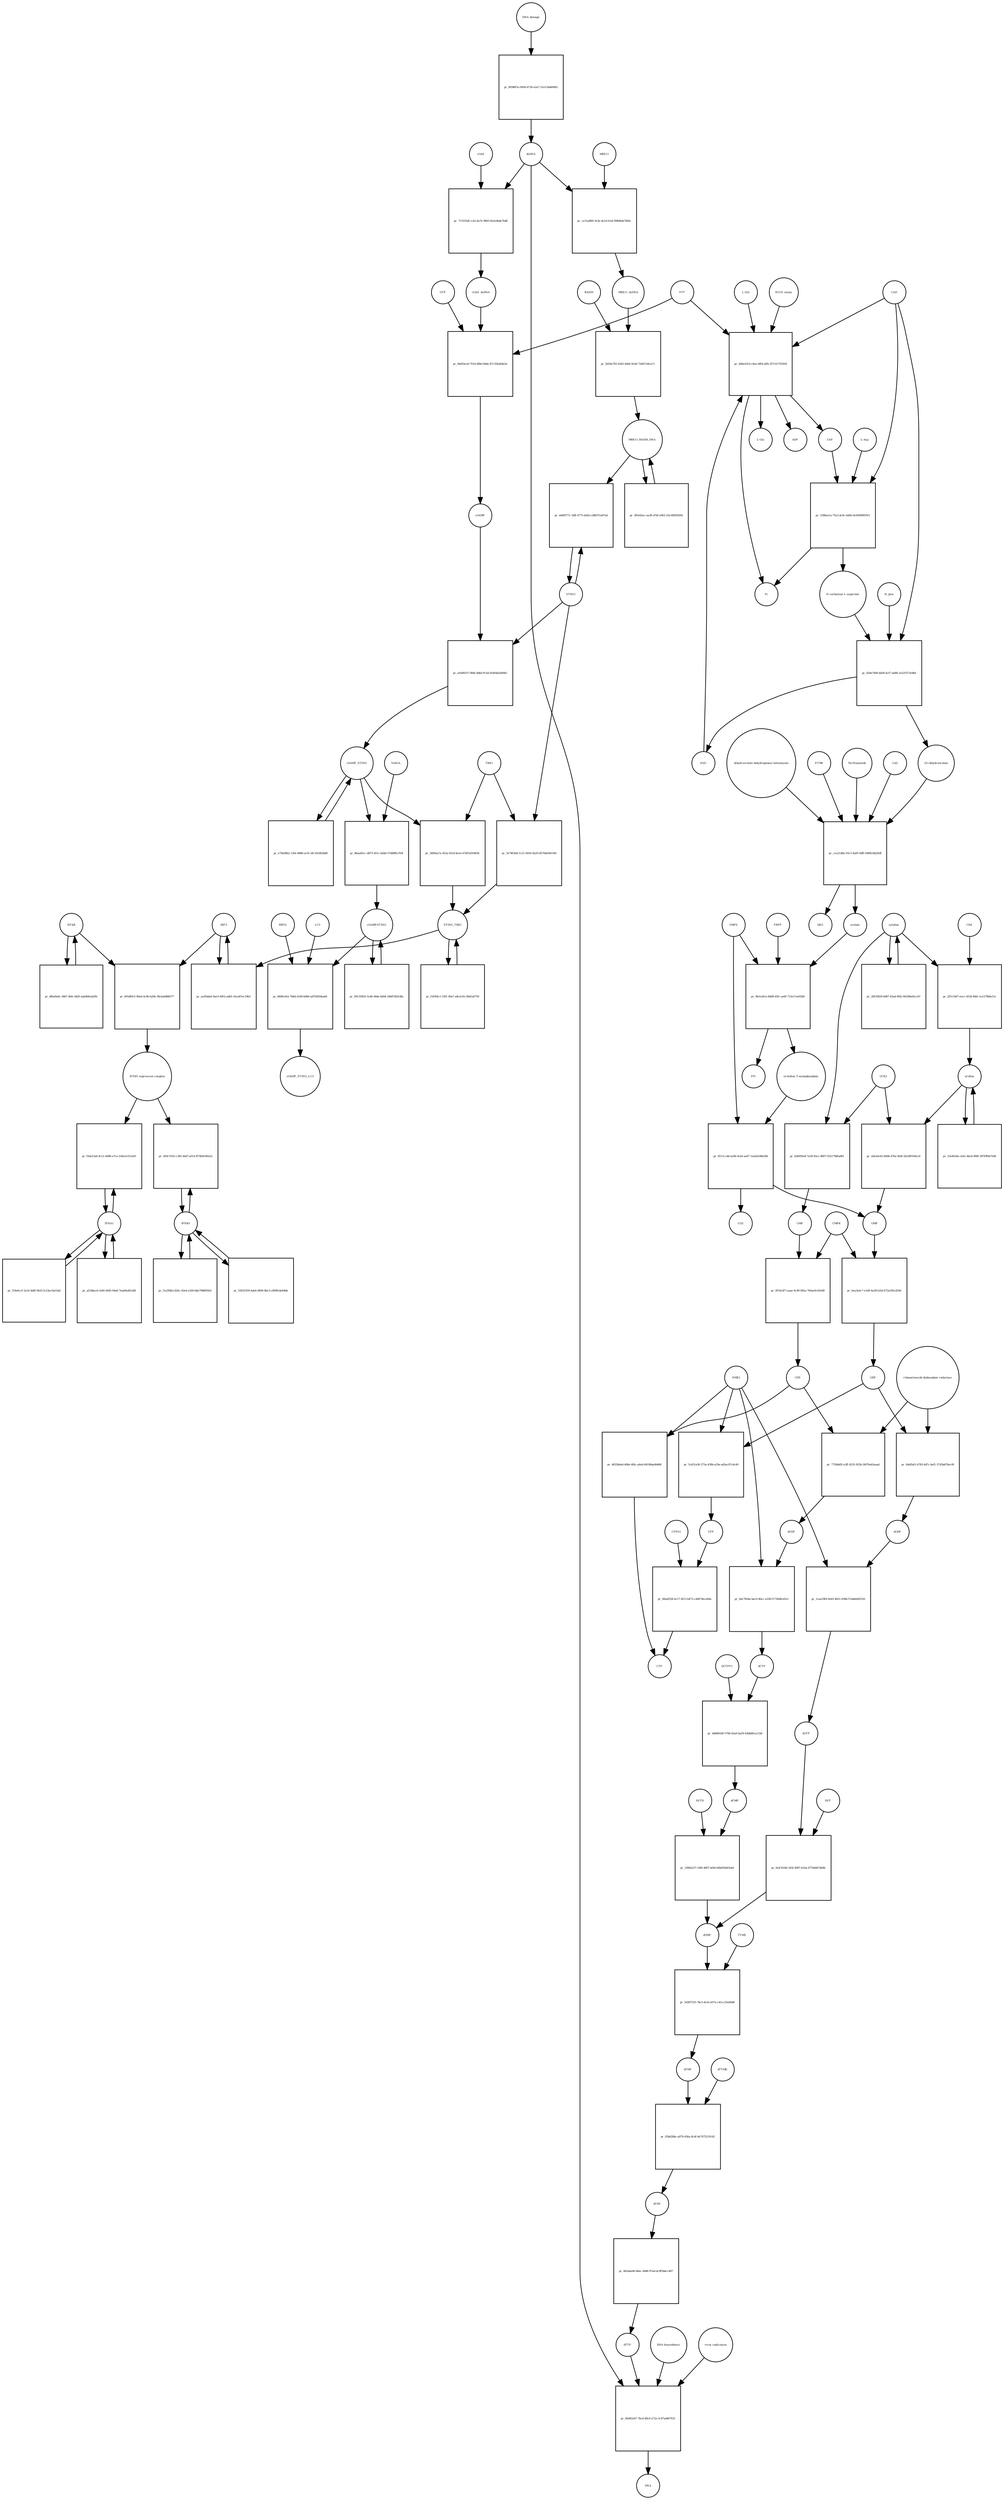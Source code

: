 strict digraph  {
"NF-kB" [annotation="urn_miriam_obo.go_GO%3A0071159", bipartite=0, cls=complex, fontsize=4, label="NF-kB", shape=circle];
"pr_005df9c5-90a4-4c9b-b20b-38cba8d88577" [annotation="", bipartite=1, cls=process, fontsize=4, label="pr_005df9c5-90a4-4c9b-b20b-38cba8d88577", shape=square];
"IFNB1 expression complex" [annotation="", bipartite=0, cls=complex, fontsize=4, label="IFNB1 expression complex", shape=circle];
IRF3 [annotation="urn_miriam_hgnc_6118|urn_miriam_uniprot_Q14653|urn_miriam_ensembl_ENSG00000126456|urn_miriam_refseq_NM_001571|urn_miriam_hgnc.symbol_IRF3|urn_miriam_ncbigene_3661", bipartite=0, cls="macromolecule multimer", fontsize=4, label=IRF3, shape=circle];
dCDP [annotation="urn_miriam_obo.chebi_CHEBI%3A28846", bipartite=0, cls="simple chemical", fontsize=4, label=dCDP, shape=circle];
"pr_0dc7856a-bac9-4bcc-a358-f1730d0cd1e1" [annotation="", bipartite=1, cls=process, fontsize=4, label="pr_0dc7856a-bac9-4bcc-a358-f1730d0cd1e1", shape=square];
dCTP [annotation="urn_miriam_obo.chebi_CHEBI%3A16311", bipartite=0, cls="simple chemical", fontsize=4, label=dCTP, shape=circle];
NME1 [annotation="urn_miriam_uniprot_P15531|urn_miriam_hgnc_7849", bipartite=0, cls=macromolecule, fontsize=4, label=NME1, shape=circle];
uridine [annotation="urn_miriam_obo.chebi_CHEBI%3A16704", bipartite=0, cls="simple chemical", fontsize=4, label=uridine, shape=circle];
"pr_a0a3ee42-b00b-476e-9a0f-2fe289106a14" [annotation="", bipartite=1, cls=process, fontsize=4, label="pr_a0a3ee42-b00b-476e-9a0f-2fe289106a14", shape=square];
UMP [annotation="urn_miriam_obo.chebi_CHEBI%3A57865", bipartite=0, cls="simple chemical", fontsize=4, label=UMP, shape=circle];
UCK2 [annotation="urn_miriam_uniprot_Q9HA47|urn_miriam_hgnc_HGNC%3A12562", bipartite=0, cls=macromolecule, fontsize=4, label=UCK2, shape=circle];
"orotidine 5'-monophosphate" [annotation="urn_miriam_obo.chebi_CHEBI%3A15842", bipartite=0, cls="simple chemical", fontsize=4, label="orotidine 5'-monophosphate", shape=circle];
"pr_8511cc4d-ea9b-4cb5-aa67-1ee62e06b26b" [annotation="", bipartite=1, cls=process, fontsize=4, label="pr_8511cc4d-ea9b-4cb5-aa67-1ee62e06b26b", shape=square];
UMPS [annotation="urn_miriam_ncbigene_7372|urn_miriam_refseq_NM_000373|urn_miriam_hgnc.symbol_UMPS|urn_miriam_hgnc_12563|urn_miriam_ensembl_ENSG00000114491|urn_miriam_uniprot_P11172", bipartite=0, cls="macromolecule multimer", fontsize=4, label=UMPS, shape=circle];
CO2 [annotation="urn_miriam_obo.chebi_CHEBI%3A16526", bipartite=0, cls="simple chemical", fontsize=4, label=CO2, shape=circle];
UTP [annotation="urn_miriam_obo.chebi_CHEBI%3A15713", bipartite=0, cls="simple chemical", fontsize=4, label=UTP, shape=circle];
"pr_48ad2f26-bc17-4f13-b472-c44874ece84a" [annotation="", bipartite=1, cls=process, fontsize=4, label="pr_48ad2f26-bc17-4f13-b472-c44874ece84a", shape=square];
CTP [annotation="urn_miriam_obo.chebi_CHEBI%3A17677", bipartite=0, cls="simple chemical", fontsize=4, label=CTP, shape=circle];
CTPS1 [annotation="urn_miriam_hgnc_HGNC%3A2519|urn_miriam_uniprot_P17812", bipartite=0, cls=macromolecule, fontsize=4, label=CTPS1, shape=circle];
UDP [annotation="urn_miriam_obo.chebi_CHEBI%3A17659", bipartite=0, cls="simple chemical", fontsize=4, label=UDP, shape=circle];
"pr_fdaffa01-b783-4d7c-bef1-5745bd76ec49" [annotation="", bipartite=1, cls=process, fontsize=4, label="pr_fdaffa01-b783-4d7c-bef1-5745bd76ec49", shape=square];
dUDP [annotation="urn_miriam_obo.chebi_CHEBI%3A28850", bipartite=0, cls="simple chemical", fontsize=4, label=dUDP, shape=circle];
"ribonucleoside-diphosphate reductase" [annotation="urn_miriam_brenda_1.17.4.1|urn_miriam_obo.go_GO%3A0005971", bipartite=0, cls=complex, fontsize=4, label="ribonucleoside-diphosphate reductase", shape=circle];
IFNB1 [annotation="urn_miriam_ensembl_ENSG00000171855|urn_miriam_hgnc.symbol_IFNB1|urn_miriam_hgnc_5434|urn_miriam_uniprot_P01574|urn_miriam_refseq_NM_002176|urn_miriam_ncbigene_3456", bipartite=0, cls=macromolecule, fontsize=4, label=IFNB1, shape=circle];
"pr_d50c7e02-c385-44d7-a014-ff74b9c802a5" [annotation="", bipartite=1, cls=process, fontsize=4, label="pr_d50c7e02-c385-44d7-a014-ff74b9c802a5", shape=square];
"pr_0ea3e4c7-e1d9-4a58-b1fd-872a345cd544" [annotation="", bipartite=1, cls=process, fontsize=4, label="pr_0ea3e4c7-e1d9-4a58-b1fd-872a345cd544", shape=square];
CMPK [annotation="urn_miriam_uniprot_P30085|urn_miriam_hgnc_HGNC%3A18170", bipartite=0, cls=macromolecule, fontsize=4, label=CMPK, shape=circle];
"cGAMP-STING" [annotation="", bipartite=0, cls=complex, fontsize=4, label="cGAMP-STING", shape=circle];
"pr_00135820-3cd0-49de-8404-18bf5383c8fa" [annotation="", bipartite=1, cls=process, fontsize=4, label="pr_00135820-3cd0-49de-8404-18bf5383c8fa", shape=square];
IFNA1 [annotation="urn_miriam_hgnc.symbol_IFNA1|urn_miriam_ncbigene_3439|urn_miriam_refseq_NM_024013|urn_miriam_uniprot_P01562|urn_miriam_hgnc_5417|urn_miriam_ensembl_ENSG00000197919", bipartite=0, cls=macromolecule, fontsize=4, label=IFNA1, shape=circle];
"pr_f3ab13a6-4c12-4d98-a7ce-530a1e551a65" [annotation="", bipartite=1, cls=process, fontsize=4, label="pr_f3ab13a6-4c12-4d98-a7ce-530a1e551a65", shape=square];
"pr_23e4024e-cb41-4bcd-996f-387f9f9a7e86" [annotation="", bipartite=1, cls=process, fontsize=4, label="pr_23e4024e-cb41-4bcd-996f-387f9f9a7e86", shape=square];
CDP [annotation="urn_miriam_obo.chebi_CHEBI%3A17239", bipartite=0, cls="simple chemical", fontsize=4, label=CDP, shape=circle];
"pr_7726bd5f-e2ff-4235-952b-3fd76a42eaad" [annotation="", bipartite=1, cls=process, fontsize=4, label="pr_7726bd5f-e2ff-4235-952b-3fd76a42eaad", shape=square];
"pr_d655b6ed-408e-4f6c-a4eb-8419bba4b868" [annotation="", bipartite=1, cls=process, fontsize=4, label="pr_d655b6ed-408e-4f6c-a4eb-8419bba4b868", shape=square];
dTDP [annotation="urn_miriam_obo.chebi_CHEBI%3A18075", bipartite=0, cls="simple chemical", fontsize=4, label=dTDP, shape=circle];
"pr_462abe66-b8ac-4486-97ad-bc9f5bbcc487" [annotation="", bipartite=1, cls=process, fontsize=4, label="pr_462abe66-b8ac-4486-97ad-bc9f5bbcc487", shape=square];
dTTP [annotation="urn_miriam_obo.chebi_CHEBI%3A18077", bipartite=0, cls="simple chemical", fontsize=4, label=dTTP, shape=circle];
CMP [annotation="urn_miriam_obo.chebi_CHEBI%3A17361", bipartite=0, cls="simple chemical", fontsize=4, label=CMP, shape=circle];
"pr_0f10e3f7-eaae-4c90-845a-760ae9c63e88" [annotation="", bipartite=1, cls=process, fontsize=4, label="pr_0f10e3f7-eaae-4c90-845a-760ae9c63e88", shape=square];
dUMP [annotation="urn_miriam_obo.chebi_CHEBI%3A17622", bipartite=0, cls="simple chemical", fontsize=4, label=dUMP, shape=circle];
"pr_5d387535-78c5-4c5e-b57a-c41cc25a84d8" [annotation="", bipartite=1, cls=process, fontsize=4, label="pr_5d387535-78c5-4c5e-b57a-c41cc25a84d8", shape=square];
dTMP [annotation="urn_miriam_obo.chebi_CHEBI%3A17013", bipartite=0, cls="simple chemical", fontsize=4, label=dTMP, shape=circle];
TYMS [annotation="urn_miriam_uniprot_P04818|urn_miriam_hgnc_HGNC%3A12441", bipartite=0, cls=macromolecule, fontsize=4, label=TYMS, shape=circle];
dsDNA [annotation="urn_miriam_obo.chebi_CHEBI%3A75909", bipartite=0, cls="simple chemical", fontsize=4, label=dsDNA, shape=circle];
"pr_6b492e47-7bcd-48c6-a72a-3c47ad407631" [annotation="", bipartite=1, cls=process, fontsize=4, label="pr_6b492e47-7bcd-48c6-a72a-3c47ad407631", shape=square];
DNA [annotation="", bipartite=0, cls="nucleic acid feature", fontsize=4, label=DNA, shape=circle];
"DNA biosynthesis" [annotation="urn_miriam_obo.go_GO%3A0071897", bipartite=0, cls=phenotype, fontsize=4, label="DNA biosynthesis", shape=circle];
"virus replication" [annotation="urn_miriam_obo.go_GO%3A0019079", bipartite=0, cls=phenotype, fontsize=4, label="virus replication", shape=circle];
MRE11_RAD50_DNA [annotation="", bipartite=0, cls=complex, fontsize=4, label=MRE11_RAD50_DNA, shape=circle];
"pr_0f5e62ec-aa38-47bf-a963-25e1885f5092" [annotation="", bipartite=1, cls=process, fontsize=4, label="pr_0f5e62ec-aa38-47bf-a963-25e1885f5092", shape=square];
"pr_4db881b9-570b-45a9-ba29-43b8d0ca133d" [annotation="", bipartite=1, cls=process, fontsize=4, label="pr_4db881b9-570b-45a9-ba29-43b8d0ca133d", shape=square];
dCMP [annotation="urn_miriam_obo.chebi_CHEBI%3A15918", bipartite=0, cls="simple chemical", fontsize=4, label=dCMP, shape=circle];
DCTPP1 [annotation="urn_miriam_uniprot_Q9H773|urn_miriam_hgnc_HGNC%3A28777", bipartite=0, cls=macromolecule, fontsize=4, label=DCTPP1, shape=circle];
"pr_55631059-4ab4-4896-8bc3-c890fe4e84bb" [annotation="", bipartite=1, cls=process, fontsize=4, label="pr_55631059-4ab4-4896-8bc3-c890fe4e84bb", shape=square];
"pr_f1e2f6b2-d26c-42e4-a1b9-b8a7986f05b5" [annotation="", bipartite=1, cls=process, fontsize=4, label="pr_f1e2f6b2-d26c-42e4-a1b9-b8a7986f05b5", shape=square];
ATP [annotation="urn_miriam_obo.chebi_CHEBI%3A15422", bipartite=0, cls="simple chemical", fontsize=4, label=ATP, shape=circle];
"pr_0b818ca0-7016-4fb0-9dde-87c35b2b9e3d" [annotation="", bipartite=1, cls=process, fontsize=4, label="pr_0b818ca0-7016-4fb0-9dde-87c35b2b9e3d", shape=square];
GTP [annotation="urn_miriam_obo.chebi_CHEBI%3A15996", bipartite=0, cls="simple chemical", fontsize=4, label=GTP, shape=circle];
cGAMP [annotation="urn_miriam_obo.chebi_CHEBI%3A75947", bipartite=0, cls="simple chemical", fontsize=4, label=cGAMP, shape=circle];
cGAS_dsDNA [annotation=urn_miriam_pubmed_28363908, bipartite=0, cls=complex, fontsize=4, label=cGAS_dsDNA, shape=circle];
cytidine [annotation="urn_miriam_obo.chebi_CHEBI%3A17562", bipartite=0, cls="simple chemical", fontsize=4, label=cytidine, shape=circle];
"pr_b2b995e8-7a39-45cc-8807-9321768fad81" [annotation="", bipartite=1, cls=process, fontsize=4, label="pr_b2b995e8-7a39-45cc-8807-9321768fad81", shape=square];
"pr_a93d9257-084f-4d6d-915d-d1604b20d943" [annotation="", bipartite=1, cls=process, fontsize=4, label="pr_a93d9257-084f-4d6d-915d-d1604b20d943", shape=square];
STING [annotation=urn_miriam_uniprot_Q86WV6, bipartite=0, cls="macromolecule multimer", fontsize=4, label=STING, shape=circle];
cGAMP_STING [annotation="urn_miriam_obo.go_GO%3A1990231", bipartite=0, cls=complex, fontsize=4, label=cGAMP_STING, shape=circle];
"L-Gln" [annotation="urn_miriam_obo.chebi_CHEBI%3A18050", bipartite=0, cls="simple chemical", fontsize=4, label="L-Gln", shape=circle];
"pr_840e4310-c8ee-4ffd-affb-357c61792939" [annotation="", bipartite=1, cls=process, fontsize=4, label="pr_840e4310-c8ee-4ffd-affb-357c61792939", shape=square];
CAP [annotation="urn_miriam_obo.chebi_CHEBI%3A17672", bipartite=0, cls="simple chemical", fontsize=4, label=CAP, shape=circle];
CAD [annotation="urn_miriam_refseq_NM_001306079|urn_miriam_hgnc_1424|urn_miriam_hgnc.symbol_CAD|urn_miriam_uniprot_P27708|urn_miriam_ncbigene_790|urn_miriam_ensembl_ENSG00000084774", bipartite=0, cls=macromolecule, fontsize=4, label=CAD, shape=circle];
HCO3_minus [annotation="urn_miriam_obo.chebi_CHEBI%3A17544", bipartite=0, cls="simple chemical", fontsize=4, label=HCO3_minus, shape=circle];
H2O [annotation="urn_miriam_obo.chebi_CHEBI%3A15377", bipartite=0, cls="simple chemical", fontsize=4, label=H2O, shape=circle];
"L-Glu" [annotation="urn_miriam_obo.chebi_CHEBI%3A16015", bipartite=0, cls="simple chemical", fontsize=4, label="L-Glu", shape=circle];
ADP [annotation="urn_miriam_obo.chebi_CHEBI%3A16761", bipartite=0, cls="simple chemical", fontsize=4, label=ADP, shape=circle];
Pi [annotation="urn_miriam_obo.chebi_CHEBI%3A18367", bipartite=0, cls="simple chemical", fontsize=4, label=Pi, shape=circle];
"pr_5cd31a36-273a-439b-a29a-ad3ac07cdc49" [annotation="", bipartite=1, cls=process, fontsize=4, label="pr_5cd31a36-273a-439b-a29a-ad3ac07cdc49", shape=square];
"N-carbamoyl-L-aspartate" [annotation="urn_miriam_obo.chebi_CHEBI%3A32814", bipartite=0, cls="simple chemical", fontsize=4, label="N-carbamoyl-L-aspartate", shape=circle];
"pr_d20e7460-6d58-4cf7-a688-1e225573e96d" [annotation="", bipartite=1, cls=process, fontsize=4, label="pr_d20e7460-6d58-4cf7-a688-1e225573e96d", shape=square];
"(S)-dihydroorotate" [annotation="urn_miriam_obo.chebi_CHEBI%3A30864", bipartite=0, cls="simple chemical", fontsize=4, label="(S)-dihydroorotate", shape=circle];
H_plus [annotation="urn_miriam_obo.chebi_CHEBI%3A15378", bipartite=0, cls="simple chemical", fontsize=4, label=H_plus, shape=circle];
"pr_8fba9a6c-3667-4fdc-b82f-ada9bfeab5fb" [annotation="", bipartite=1, cls=process, fontsize=4, label="pr_8fba9a6c-3667-4fdc-b82f-ada9bfeab5fb", shape=square];
"pr_af1d6acd-cb44-4445-94a6-7eab9a4f1a86" [annotation="", bipartite=1, cls=process, fontsize=4, label="pr_af1d6acd-cb44-4445-94a6-7eab9a4f1a86", shape=square];
TBK1 [annotation="urn_miriam_hgnc.symbol_TBK1|urn_miriam_ensembl_ENSG00000183735|urn_miriam_uniprot_Q9UHD2|urn_miriam_refseq_NM_013254|urn_miriam_hgnc_11584|urn_miriam_ncbigene_29110", bipartite=0, cls=macromolecule, fontsize=4, label=TBK1, shape=circle];
"pr_3608aa7a-452a-451d-8a1e-67df1d35083b" [annotation="", bipartite=1, cls=process, fontsize=4, label="pr_3608aa7a-452a-451d-8a1e-67df1d35083b", shape=square];
STING_TBK1 [annotation=urn_miriam_pubmed_30842653, bipartite=0, cls=complex, fontsize=4, label=STING_TBK1, shape=circle];
"pr_eb09577c-3dff-4775-bd1b-cd8b7f1a87a4" [annotation="", bipartite=1, cls=process, fontsize=4, label="pr_eb09577c-3dff-4775-bd1b-cd8b7f1a87a4", shape=square];
"pr_f16e6ccf-2a1d-4d6f-9b25-fc23ec0a51bd" [annotation="", bipartite=1, cls=process, fontsize=4, label="pr_f16e6ccf-2a1d-4d6f-9b25-fc23ec0a51bd", shape=square];
"pr_711035df-ccfa-4a7e-9665-8a5e4bde7b48" [annotation="", bipartite=1, cls=process, fontsize=4, label="pr_711035df-ccfa-4a7e-9665-8a5e4bde7b48", shape=square];
cGAS [annotation="urn_miriam_ensembl_ENSG00000164430|urn_miriam_hgnc_21367|urn_miriam_ncbigene_115004|urn_miriam_uniprot_Q8N884|urn_miriam_hgnc.symbol_CGAS|urn_miriam_refseq_NM_138441", bipartite=0, cls=macromolecule, fontsize=4, label=cGAS, shape=circle];
"pr_f183f4c1-53f1-49a7-a8cd-d1c36d1a0759" [annotation="", bipartite=1, cls=process, fontsize=4, label="pr_f183f4c1-53f1-49a7-a8cd-d1c36d1a0759", shape=square];
orotate [annotation="urn_miriam_obo.chebi_CHEBI%3A30839", bipartite=0, cls="simple chemical", fontsize=4, label=orotate, shape=circle];
"pr_9b1e2d1a-8dd9-43fc-ae6f-715a7cee02b9" [annotation="", bipartite=1, cls=process, fontsize=4, label="pr_9b1e2d1a-8dd9-43fc-ae6f-715a7cee02b9", shape=square];
PRPP [annotation="urn_miriam_obo.chebi_CHEBI%3A17111", bipartite=0, cls="simple chemical", fontsize=4, label=PRPP, shape=circle];
PPi [annotation="urn_miriam_obo.chebi_CHEBI%3A18361", bipartite=0, cls="simple chemical", fontsize=4, label=PPi, shape=circle];
"pr_20f33829-b087-43ad-9f42-94108e62ccb7" [annotation="", bipartite=1, cls=process, fontsize=4, label="pr_20f33829-b087-43ad-9f42-94108e62ccb7", shape=square];
"pr_aa5f4da6-9ae3-4952-adb5-16ca87ec19b3" [annotation="", bipartite=1, cls=process, fontsize=4, label="pr_aa5f4da6-9ae3-4952-adb5-16ca87ec19b3", shape=square];
"pr_e79a08b2-130e-4886-ac9c-6fc18c8b3bd0" [annotation="", bipartite=1, cls=process, fontsize=4, label="pr_e79a08b2-130e-4886-ac9c-6fc18c8b3bd0", shape=square];
RAD50 [annotation="urn_miriam_ncbigene_10111|urn_miriam_refseq_NM_005732|urn_miriam_uniprot_Q92878|urn_miriam_hgnc.symbol_RAD50|urn_miriam_ensembl_ENSG00000113522|urn_miriam_hgnc_9816", bipartite=0, cls="macromolecule multimer", fontsize=4, label=RAD50, shape=circle];
"pr_5b50e765-93d3-44d4-9cb0-724d7cbfca7c" [annotation="", bipartite=1, cls=process, fontsize=4, label="pr_5b50e765-93d3-44d4-9cb0-724d7cbfca7c", shape=square];
MRE11_dsDNA [annotation="urn_miriam_obo.go_GO%3A0003690", bipartite=0, cls=complex, fontsize=4, label=MRE11_dsDNA, shape=circle];
"pr_cca21d8a-93c3-4a95-9dff-f480634d26df" [annotation="", bipartite=1, cls=process, fontsize=4, label="pr_cca21d8a-93c3-4a95-9dff-f480634d26df", shape=square];
"dihydroorotate dehydrogenase holoenzyme" [annotation="urn_miriam_ncbigene_1723|urn_miriam_hgnc_HGNC%3A2867|urn_miriam_hgnc.symbol_DHODH", bipartite=0, cls="simple chemical", fontsize=4, label="dihydroorotate dehydrogenase holoenzyme", shape=circle];
P1788 [annotation=urn_miriam_pubmed_31740051, bipartite=0, cls="simple chemical", fontsize=4, label=P1788, shape=circle];
Teriflunomide [annotation=urn_miriam_drugbank_DB08880, bipartite=0, cls="simple chemical", fontsize=4, label=Teriflunomide, shape=circle];
CoQ [annotation="urn_miriam_obo.chebi_CHEBI%3A16389", bipartite=0, cls="simple chemical", fontsize=4, label=CoQ, shape=circle];
QH2 [annotation="urn_miriam_obo.chebi_CHEBI%3A17976", bipartite=0, cls="simple chemical", fontsize=4, label=QH2, shape=circle];
"pr_1cae29f4-0e83-4851-838d-f7abb6483250" [annotation="", bipartite=1, cls=process, fontsize=4, label="pr_1cae29f4-0e83-4851-838d-f7abb6483250", shape=square];
dUTP [annotation="urn_miriam_obo.chebi_CHEBI%3A17625", bipartite=0, cls="simple chemical", fontsize=4, label=dUTP, shape=circle];
"pr_2f511047-eecc-4534-84fe-1a1279bfa15c" [annotation="", bipartite=1, cls=process, fontsize=4, label="pr_2f511047-eecc-4534-84fe-1a1279bfa15c", shape=square];
CDA [annotation="urn_miriam_uniprot_P32320|urn_miriam_ncbigene_978|urn_miriam_refseq_NM_001785|urn_miriam_ensembl_ENSG00000158825|urn_miriam_hgnc.symbol_CDA|urn_miriam_hgnc_1712", bipartite=0, cls=macromolecule, fontsize=4, label=CDA, shape=circle];
"pr_0e47d16b-345f-4997-b1ba-477b46674b9b" [annotation="", bipartite=1, cls=process, fontsize=4, label="pr_0e47d16b-345f-4997-b1ba-477b46674b9b", shape=square];
DUT [annotation="urn_miriam_hgnc_HGNC%3A3078|urn_miriam_uniprot_P33316", bipartite=0, cls=macromolecule, fontsize=4, label=DUT, shape=circle];
"pr_849bcb52-7b8d-41d9-b966-ad704934aefd" [annotation="", bipartite=1, cls=process, fontsize=4, label="pr_849bcb52-7b8d-41d9-b966-ad704934aefd", shape=square];
LC3 [annotation="", bipartite=0, cls=macromolecule, fontsize=4, label=LC3, shape=circle];
cGAMP_STING_LC3 [annotation="", bipartite=0, cls=complex, fontsize=4, label=cGAMP_STING_LC3, shape=circle];
WIPI2 [annotation="urn_miriam_refseq_NM_015610|urn_miriam_hgnc_32225|urn_miriam_hgnc.symbol_WIPI2|urn_miriam_ensembl_ENSG00000157954|urn_miriam_ncbigene_26100|urn_miriam_uniprot_Q9Y4P8", bipartite=0, cls=macromolecule, fontsize=4, label=WIPI2, shape=circle];
"pr_1586ea1a-75a3-4c6c-b446-0e5609905911" [annotation="", bipartite=1, cls=process, fontsize=4, label="pr_1586ea1a-75a3-4c6c-b446-0e5609905911", shape=square];
"L-Asp" [annotation="urn_miriam_obo.chebi_CHEBI%3A29991", bipartite=0, cls="simple chemical", fontsize=4, label="L-Asp", shape=circle];
"pr_ca7aa889-3e3a-4e1d-b1af-9984b4e7bfbc" [annotation="", bipartite=1, cls=process, fontsize=4, label="pr_ca7aa889-3e3a-4e1d-b1af-9984b4e7bfbc", shape=square];
MRE11 [annotation="urn_miriam_hgnc.symbol_MRE11|urn_miriam_ncbigene_4361|urn_miriam_uniprot_P49959|urn_miriam_ensembl_ENSG00000020922|urn_miriam_refseq_NM_005591|urn_miriam_hgnc_7230", bipartite=0, cls="macromolecule multimer", fontsize=4, label=MRE11, shape=circle];
"pr_05bd28bc-a870-456a-8c4f-6e7075219142" [annotation="", bipartite=1, cls=process, fontsize=4, label="pr_05bd28bc-a870-456a-8c4f-6e7075219142", shape=square];
dTYMK [annotation="urn_miriam_uniprot_P23919|urn_miriam_hgnc_HGNC%3A3061", bipartite=0, cls=macromolecule, fontsize=4, label=dTYMK, shape=circle];
"pr_86aa83cc-d873-451c-bebb-57d88ffa765f" [annotation="", bipartite=1, cls=process, fontsize=4, label="pr_86aa83cc-d873-451c-bebb-57d88ffa765f", shape=square];
SAR1A [annotation="urn_miriam_uniprot_Q9NR31|urn_miriam_ensembl_ENSG00000079332|urn_miriam_hgnc_10534|urn_miriam_hgnc.symbol_SAR1A|urn_miriam_refseq_NM_001142648|urn_miriam_ncbigene_56681", bipartite=0, cls=macromolecule, fontsize=4, label=SAR1A, shape=circle];
"pr_3e74036d-1c21-4456-9a29-d570de081560" [annotation="", bipartite=1, cls=process, fontsize=4, label="pr_3e74036d-1c21-4456-9a29-d570de081560", shape=square];
"pr_f8580f1e-0956-4720-a2a7-31e13ab60062" [annotation="", bipartite=1, cls=process, fontsize=4, label="pr_f8580f1e-0956-4720-a2a7-31e13ab60062", shape=square];
"DNA damage" [annotation="", bipartite=0, cls=phenotype, fontsize=4, label="DNA damage", shape=circle];
"pr_1099a537-10f0-4067-bf44-b0b839d41b44" [annotation="", bipartite=1, cls=process, fontsize=4, label="pr_1099a537-10f0-4067-bf44-b0b839d41b44", shape=square];
DCTD [annotation="urn_miriam_uniprot_P32321|urn_miriam_hgnc_HGNC%3A2710", bipartite=0, cls=macromolecule, fontsize=4, label=DCTD, shape=circle];
"NF-kB" -> "pr_005df9c5-90a4-4c9b-b20b-38cba8d88577"  [annotation="", interaction_type=consumption];
"NF-kB" -> "pr_8fba9a6c-3667-4fdc-b82f-ada9bfeab5fb"  [annotation="", interaction_type=consumption];
"pr_005df9c5-90a4-4c9b-b20b-38cba8d88577" -> "IFNB1 expression complex"  [annotation="", interaction_type=production];
"IFNB1 expression complex" -> "pr_d50c7e02-c385-44d7-a014-ff74b9c802a5"  [annotation=urn_miriam_pubmed_20610653, interaction_type=stimulation];
"IFNB1 expression complex" -> "pr_f3ab13a6-4c12-4d98-a7ce-530a1e551a65"  [annotation=urn_miriam_pubmed_16979567, interaction_type=stimulation];
IRF3 -> "pr_005df9c5-90a4-4c9b-b20b-38cba8d88577"  [annotation="", interaction_type=consumption];
IRF3 -> "pr_aa5f4da6-9ae3-4952-adb5-16ca87ec19b3"  [annotation="", interaction_type=consumption];
dCDP -> "pr_0dc7856a-bac9-4bcc-a358-f1730d0cd1e1"  [annotation="", interaction_type=consumption];
"pr_0dc7856a-bac9-4bcc-a358-f1730d0cd1e1" -> dCTP  [annotation="", interaction_type=production];
dCTP -> "pr_4db881b9-570b-45a9-ba29-43b8d0ca133d"  [annotation="", interaction_type=consumption];
NME1 -> "pr_0dc7856a-bac9-4bcc-a358-f1730d0cd1e1"  [annotation=urn_miriam_pubmed_17827303, interaction_type=catalysis];
NME1 -> "pr_d655b6ed-408e-4f6c-a4eb-8419bba4b868"  [annotation=urn_miriam_pubmed_28458037, interaction_type=catalysis];
NME1 -> "pr_5cd31a36-273a-439b-a29a-ad3ac07cdc49"  [annotation=urn_miriam_pubmed_28458037, interaction_type=catalysis];
NME1 -> "pr_1cae29f4-0e83-4851-838d-f7abb6483250"  [annotation=urn_miriam_pubmed_17827303, interaction_type=catalysis];
uridine -> "pr_a0a3ee42-b00b-476e-9a0f-2fe289106a14"  [annotation="", interaction_type=consumption];
uridine -> "pr_23e4024e-cb41-4bcd-996f-387f9f9a7e86"  [annotation="", interaction_type=consumption];
"pr_a0a3ee42-b00b-476e-9a0f-2fe289106a14" -> UMP  [annotation="", interaction_type=production];
UMP -> "pr_0ea3e4c7-e1d9-4a58-b1fd-872a345cd544"  [annotation="", interaction_type=consumption];
UCK2 -> "pr_a0a3ee42-b00b-476e-9a0f-2fe289106a14"  [annotation=urn_miriam_pubmed_15130468, interaction_type=catalysis];
UCK2 -> "pr_b2b995e8-7a39-45cc-8807-9321768fad81"  [annotation=urn_miriam_pubmed_15130468, interaction_type=catalysis];
"orotidine 5'-monophosphate" -> "pr_8511cc4d-ea9b-4cb5-aa67-1ee62e06b26b"  [annotation="", interaction_type=consumption];
"pr_8511cc4d-ea9b-4cb5-aa67-1ee62e06b26b" -> UMP  [annotation="", interaction_type=production];
"pr_8511cc4d-ea9b-4cb5-aa67-1ee62e06b26b" -> CO2  [annotation="", interaction_type=production];
UMPS -> "pr_8511cc4d-ea9b-4cb5-aa67-1ee62e06b26b"  [annotation=urn_miriam_reactome_REACT_1698, interaction_type=catalysis];
UMPS -> "pr_9b1e2d1a-8dd9-43fc-ae6f-715a7cee02b9"  [annotation=urn_miriam_reactome_REACT_1698, interaction_type=catalysis];
UTP -> "pr_48ad2f26-bc17-4f13-b472-c44874ece84a"  [annotation="", interaction_type=consumption];
"pr_48ad2f26-bc17-4f13-b472-c44874ece84a" -> CTP  [annotation="", interaction_type=production];
CTPS1 -> "pr_48ad2f26-bc17-4f13-b472-c44874ece84a"  [annotation=urn_miriam_pubmed_5411547, interaction_type=catalysis];
UDP -> "pr_fdaffa01-b783-4d7c-bef1-5745bd76ec49"  [annotation="", interaction_type=consumption];
UDP -> "pr_5cd31a36-273a-439b-a29a-ad3ac07cdc49"  [annotation="", interaction_type=consumption];
"pr_fdaffa01-b783-4d7c-bef1-5745bd76ec49" -> dUDP  [annotation="", interaction_type=production];
dUDP -> "pr_1cae29f4-0e83-4851-838d-f7abb6483250"  [annotation="", interaction_type=consumption];
"ribonucleoside-diphosphate reductase" -> "pr_fdaffa01-b783-4d7c-bef1-5745bd76ec49"  [annotation=urn_miriam_pubmed_24809024, interaction_type=catalysis];
"ribonucleoside-diphosphate reductase" -> "pr_7726bd5f-e2ff-4235-952b-3fd76a42eaad"  [annotation=urn_miriam_pubmed_24809024, interaction_type=catalysis];
IFNB1 -> "pr_d50c7e02-c385-44d7-a014-ff74b9c802a5"  [annotation="", interaction_type=consumption];
IFNB1 -> "pr_55631059-4ab4-4896-8bc3-c890fe4e84bb"  [annotation="", interaction_type=consumption];
IFNB1 -> "pr_f1e2f6b2-d26c-42e4-a1b9-b8a7986f05b5"  [annotation="", interaction_type=consumption];
"pr_d50c7e02-c385-44d7-a014-ff74b9c802a5" -> IFNB1  [annotation="", interaction_type=production];
"pr_0ea3e4c7-e1d9-4a58-b1fd-872a345cd544" -> UDP  [annotation="", interaction_type=production];
CMPK -> "pr_0ea3e4c7-e1d9-4a58-b1fd-872a345cd544"  [annotation=urn_miriam_pubmed_10462544, interaction_type=catalysis];
CMPK -> "pr_0f10e3f7-eaae-4c90-845a-760ae9c63e88"  [annotation=urn_miriam_pubmed_10462544, interaction_type=catalysis];
"cGAMP-STING" -> "pr_00135820-3cd0-49de-8404-18bf5383c8fa"  [annotation="", interaction_type=consumption];
"cGAMP-STING" -> "pr_849bcb52-7b8d-41d9-b966-ad704934aefd"  [annotation="", interaction_type=consumption];
"pr_00135820-3cd0-49de-8404-18bf5383c8fa" -> "cGAMP-STING"  [annotation="", interaction_type=production];
IFNA1 -> "pr_f3ab13a6-4c12-4d98-a7ce-530a1e551a65"  [annotation="", interaction_type=consumption];
IFNA1 -> "pr_af1d6acd-cb44-4445-94a6-7eab9a4f1a86"  [annotation="", interaction_type=consumption];
IFNA1 -> "pr_f16e6ccf-2a1d-4d6f-9b25-fc23ec0a51bd"  [annotation="", interaction_type=consumption];
"pr_f3ab13a6-4c12-4d98-a7ce-530a1e551a65" -> IFNA1  [annotation="", interaction_type=production];
"pr_23e4024e-cb41-4bcd-996f-387f9f9a7e86" -> uridine  [annotation="", interaction_type=production];
CDP -> "pr_7726bd5f-e2ff-4235-952b-3fd76a42eaad"  [annotation="", interaction_type=consumption];
CDP -> "pr_d655b6ed-408e-4f6c-a4eb-8419bba4b868"  [annotation="", interaction_type=consumption];
"pr_7726bd5f-e2ff-4235-952b-3fd76a42eaad" -> dCDP  [annotation="", interaction_type=production];
"pr_d655b6ed-408e-4f6c-a4eb-8419bba4b868" -> CTP  [annotation="", interaction_type=production];
dTDP -> "pr_462abe66-b8ac-4486-97ad-bc9f5bbcc487"  [annotation="", interaction_type=consumption];
"pr_462abe66-b8ac-4486-97ad-bc9f5bbcc487" -> dTTP  [annotation="", interaction_type=production];
dTTP -> "pr_6b492e47-7bcd-48c6-a72a-3c47ad407631"  [annotation="", interaction_type=consumption];
CMP -> "pr_0f10e3f7-eaae-4c90-845a-760ae9c63e88"  [annotation="", interaction_type=consumption];
"pr_0f10e3f7-eaae-4c90-845a-760ae9c63e88" -> CDP  [annotation="", interaction_type=production];
dUMP -> "pr_5d387535-78c5-4c5e-b57a-c41cc25a84d8"  [annotation="", interaction_type=consumption];
"pr_5d387535-78c5-4c5e-b57a-c41cc25a84d8" -> dTMP  [annotation="", interaction_type=production];
dTMP -> "pr_05bd28bc-a870-456a-8c4f-6e7075219142"  [annotation="", interaction_type=consumption];
TYMS -> "pr_5d387535-78c5-4c5e-b57a-c41cc25a84d8"  [annotation=urn_miriam_pubmed_3099389, interaction_type=catalysis];
dsDNA -> "pr_6b492e47-7bcd-48c6-a72a-3c47ad407631"  [annotation="", interaction_type=consumption];
dsDNA -> "pr_711035df-ccfa-4a7e-9665-8a5e4bde7b48"  [annotation="", interaction_type=consumption];
dsDNA -> "pr_ca7aa889-3e3a-4e1d-b1af-9984b4e7bfbc"  [annotation="", interaction_type=consumption];
"pr_6b492e47-7bcd-48c6-a72a-3c47ad407631" -> DNA  [annotation="", interaction_type=production];
"DNA biosynthesis" -> "pr_6b492e47-7bcd-48c6-a72a-3c47ad407631"  [annotation="", interaction_type=catalysis];
"virus replication" -> "pr_6b492e47-7bcd-48c6-a72a-3c47ad407631"  [annotation="", interaction_type=inhibition];
MRE11_RAD50_DNA -> "pr_0f5e62ec-aa38-47bf-a963-25e1885f5092"  [annotation="", interaction_type=consumption];
MRE11_RAD50_DNA -> "pr_eb09577c-3dff-4775-bd1b-cd8b7f1a87a4"  [annotation=urn_miriam_pubmed_23388631, interaction_type=catalysis];
"pr_0f5e62ec-aa38-47bf-a963-25e1885f5092" -> MRE11_RAD50_DNA  [annotation="", interaction_type=production];
"pr_4db881b9-570b-45a9-ba29-43b8d0ca133d" -> dCMP  [annotation="", interaction_type=production];
dCMP -> "pr_1099a537-10f0-4067-bf44-b0b839d41b44"  [annotation="", interaction_type=consumption];
DCTPP1 -> "pr_4db881b9-570b-45a9-ba29-43b8d0ca133d"  [annotation=urn_miriam_pubmed_13788541, interaction_type=catalysis];
"pr_55631059-4ab4-4896-8bc3-c890fe4e84bb" -> IFNB1  [annotation="", interaction_type=production];
"pr_f1e2f6b2-d26c-42e4-a1b9-b8a7986f05b5" -> IFNB1  [annotation="", interaction_type=production];
ATP -> "pr_0b818ca0-7016-4fb0-9dde-87c35b2b9e3d"  [annotation="", interaction_type=consumption];
ATP -> "pr_840e4310-c8ee-4ffd-affb-357c61792939"  [annotation="", interaction_type=consumption];
"pr_0b818ca0-7016-4fb0-9dde-87c35b2b9e3d" -> cGAMP  [annotation="", interaction_type=production];
GTP -> "pr_0b818ca0-7016-4fb0-9dde-87c35b2b9e3d"  [annotation="", interaction_type=consumption];
cGAMP -> "pr_a93d9257-084f-4d6d-915d-d1604b20d943"  [annotation="", interaction_type=consumption];
cGAS_dsDNA -> "pr_0b818ca0-7016-4fb0-9dde-87c35b2b9e3d"  [annotation=urn_miriam_pubmed_29622565, interaction_type=catalysis];
cytidine -> "pr_b2b995e8-7a39-45cc-8807-9321768fad81"  [annotation="", interaction_type=consumption];
cytidine -> "pr_20f33829-b087-43ad-9f42-94108e62ccb7"  [annotation="", interaction_type=consumption];
cytidine -> "pr_2f511047-eecc-4534-84fe-1a1279bfa15c"  [annotation="", interaction_type=consumption];
"pr_b2b995e8-7a39-45cc-8807-9321768fad81" -> CMP  [annotation="", interaction_type=production];
"pr_a93d9257-084f-4d6d-915d-d1604b20d943" -> cGAMP_STING  [annotation="", interaction_type=production];
STING -> "pr_a93d9257-084f-4d6d-915d-d1604b20d943"  [annotation="", interaction_type=consumption];
STING -> "pr_eb09577c-3dff-4775-bd1b-cd8b7f1a87a4"  [annotation="", interaction_type=consumption];
STING -> "pr_3e74036d-1c21-4456-9a29-d570de081560"  [annotation="", interaction_type=consumption];
cGAMP_STING -> "pr_3608aa7a-452a-451d-8a1e-67df1d35083b"  [annotation="", interaction_type=consumption];
cGAMP_STING -> "pr_e79a08b2-130e-4886-ac9c-6fc18c8b3bd0"  [annotation="", interaction_type=consumption];
cGAMP_STING -> "pr_86aa83cc-d873-451c-bebb-57d88ffa765f"  [annotation="", interaction_type=consumption];
"L-Gln" -> "pr_840e4310-c8ee-4ffd-affb-357c61792939"  [annotation="", interaction_type=consumption];
"pr_840e4310-c8ee-4ffd-affb-357c61792939" -> CAP  [annotation="", interaction_type=production];
"pr_840e4310-c8ee-4ffd-affb-357c61792939" -> "L-Glu"  [annotation="", interaction_type=production];
"pr_840e4310-c8ee-4ffd-affb-357c61792939" -> ADP  [annotation="", interaction_type=production];
"pr_840e4310-c8ee-4ffd-affb-357c61792939" -> Pi  [annotation="", interaction_type=production];
CAP -> "pr_1586ea1a-75a3-4c6c-b446-0e5609905911"  [annotation="", interaction_type=consumption];
CAD -> "pr_840e4310-c8ee-4ffd-affb-357c61792939"  [annotation=urn_miriam_reactome_REACT_73577, interaction_type=catalysis];
CAD -> "pr_d20e7460-6d58-4cf7-a688-1e225573e96d"  [annotation=urn_miriam_reactome_REACT_1698, interaction_type=catalysis];
CAD -> "pr_1586ea1a-75a3-4c6c-b446-0e5609905911"  [annotation=urn_miriam_reactome_REACT_1698, interaction_type=catalysis];
HCO3_minus -> "pr_840e4310-c8ee-4ffd-affb-357c61792939"  [annotation="", interaction_type=consumption];
H2O -> "pr_840e4310-c8ee-4ffd-affb-357c61792939"  [annotation="", interaction_type=consumption];
"pr_5cd31a36-273a-439b-a29a-ad3ac07cdc49" -> UTP  [annotation="", interaction_type=production];
"N-carbamoyl-L-aspartate" -> "pr_d20e7460-6d58-4cf7-a688-1e225573e96d"  [annotation="", interaction_type=consumption];
"pr_d20e7460-6d58-4cf7-a688-1e225573e96d" -> "(S)-dihydroorotate"  [annotation="", interaction_type=production];
"pr_d20e7460-6d58-4cf7-a688-1e225573e96d" -> H2O  [annotation="", interaction_type=production];
"(S)-dihydroorotate" -> "pr_cca21d8a-93c3-4a95-9dff-f480634d26df"  [annotation="", interaction_type=consumption];
H_plus -> "pr_d20e7460-6d58-4cf7-a688-1e225573e96d"  [annotation="", interaction_type=consumption];
"pr_8fba9a6c-3667-4fdc-b82f-ada9bfeab5fb" -> "NF-kB"  [annotation="", interaction_type=production];
"pr_af1d6acd-cb44-4445-94a6-7eab9a4f1a86" -> IFNA1  [annotation="", interaction_type=production];
TBK1 -> "pr_3608aa7a-452a-451d-8a1e-67df1d35083b"  [annotation="", interaction_type=consumption];
TBK1 -> "pr_3e74036d-1c21-4456-9a29-d570de081560"  [annotation="", interaction_type=consumption];
"pr_3608aa7a-452a-451d-8a1e-67df1d35083b" -> STING_TBK1  [annotation="", interaction_type=production];
STING_TBK1 -> "pr_f183f4c1-53f1-49a7-a8cd-d1c36d1a0759"  [annotation="", interaction_type=consumption];
STING_TBK1 -> "pr_aa5f4da6-9ae3-4952-adb5-16ca87ec19b3"  [annotation="urn_miriam_pubmed_22394562|urn_miriam_pubmed_25636800", interaction_type=catalysis];
"pr_eb09577c-3dff-4775-bd1b-cd8b7f1a87a4" -> STING  [annotation="", interaction_type=production];
"pr_f16e6ccf-2a1d-4d6f-9b25-fc23ec0a51bd" -> IFNA1  [annotation="", interaction_type=production];
"pr_711035df-ccfa-4a7e-9665-8a5e4bde7b48" -> cGAS_dsDNA  [annotation="", interaction_type=production];
cGAS -> "pr_711035df-ccfa-4a7e-9665-8a5e4bde7b48"  [annotation="", interaction_type=consumption];
"pr_f183f4c1-53f1-49a7-a8cd-d1c36d1a0759" -> STING_TBK1  [annotation="", interaction_type=production];
orotate -> "pr_9b1e2d1a-8dd9-43fc-ae6f-715a7cee02b9"  [annotation="", interaction_type=consumption];
"pr_9b1e2d1a-8dd9-43fc-ae6f-715a7cee02b9" -> "orotidine 5'-monophosphate"  [annotation="", interaction_type=production];
"pr_9b1e2d1a-8dd9-43fc-ae6f-715a7cee02b9" -> PPi  [annotation="", interaction_type=production];
PRPP -> "pr_9b1e2d1a-8dd9-43fc-ae6f-715a7cee02b9"  [annotation="", interaction_type=consumption];
"pr_20f33829-b087-43ad-9f42-94108e62ccb7" -> cytidine  [annotation="", interaction_type=production];
"pr_aa5f4da6-9ae3-4952-adb5-16ca87ec19b3" -> IRF3  [annotation="", interaction_type=production];
"pr_e79a08b2-130e-4886-ac9c-6fc18c8b3bd0" -> cGAMP_STING  [annotation="", interaction_type=production];
RAD50 -> "pr_5b50e765-93d3-44d4-9cb0-724d7cbfca7c"  [annotation="", interaction_type=consumption];
"pr_5b50e765-93d3-44d4-9cb0-724d7cbfca7c" -> MRE11_RAD50_DNA  [annotation="", interaction_type=production];
MRE11_dsDNA -> "pr_5b50e765-93d3-44d4-9cb0-724d7cbfca7c"  [annotation="", interaction_type=consumption];
"pr_cca21d8a-93c3-4a95-9dff-f480634d26df" -> orotate  [annotation="", interaction_type=production];
"pr_cca21d8a-93c3-4a95-9dff-f480634d26df" -> QH2  [annotation="", interaction_type=production];
"dihydroorotate dehydrogenase holoenzyme" -> "pr_cca21d8a-93c3-4a95-9dff-f480634d26df"  [annotation="urn_miriam_reactome_REACT_1698|urn_miriam_doi_10.1101%2F2020.03.11.983056", interaction_type=catalysis];
P1788 -> "pr_cca21d8a-93c3-4a95-9dff-f480634d26df"  [annotation="urn_miriam_reactome_REACT_1698|urn_miriam_doi_10.1101%2F2020.03.11.983056", interaction_type=inhibition];
Teriflunomide -> "pr_cca21d8a-93c3-4a95-9dff-f480634d26df"  [annotation="urn_miriam_reactome_REACT_1698|urn_miriam_doi_10.1101%2F2020.03.11.983056", interaction_type=inhibition];
CoQ -> "pr_cca21d8a-93c3-4a95-9dff-f480634d26df"  [annotation="", interaction_type=consumption];
"pr_1cae29f4-0e83-4851-838d-f7abb6483250" -> dUTP  [annotation="", interaction_type=production];
dUTP -> "pr_0e47d16b-345f-4997-b1ba-477b46674b9b"  [annotation="", interaction_type=consumption];
"pr_2f511047-eecc-4534-84fe-1a1279bfa15c" -> uridine  [annotation="", interaction_type=production];
CDA -> "pr_2f511047-eecc-4534-84fe-1a1279bfa15c"  [annotation="urn_miriam_pubmed_7923172|urn_miriam_pubmed_15689149", interaction_type=catalysis];
"pr_0e47d16b-345f-4997-b1ba-477b46674b9b" -> dUMP  [annotation="", interaction_type=production];
DUT -> "pr_0e47d16b-345f-4997-b1ba-477b46674b9b"  [annotation=urn_miriam_pubmed_18837522, interaction_type=catalysis];
"pr_849bcb52-7b8d-41d9-b966-ad704934aefd" -> cGAMP_STING_LC3  [annotation="", interaction_type=production];
LC3 -> "pr_849bcb52-7b8d-41d9-b966-ad704934aefd"  [annotation="", interaction_type=consumption];
WIPI2 -> "pr_849bcb52-7b8d-41d9-b966-ad704934aefd"  [annotation=urn_miriam_pubmed_30842662, interaction_type=catalysis];
"pr_1586ea1a-75a3-4c6c-b446-0e5609905911" -> "N-carbamoyl-L-aspartate"  [annotation="", interaction_type=production];
"pr_1586ea1a-75a3-4c6c-b446-0e5609905911" -> Pi  [annotation="", interaction_type=production];
"L-Asp" -> "pr_1586ea1a-75a3-4c6c-b446-0e5609905911"  [annotation="", interaction_type=consumption];
"pr_ca7aa889-3e3a-4e1d-b1af-9984b4e7bfbc" -> MRE11_dsDNA  [annotation="", interaction_type=production];
MRE11 -> "pr_ca7aa889-3e3a-4e1d-b1af-9984b4e7bfbc"  [annotation="", interaction_type=consumption];
"pr_05bd28bc-a870-456a-8c4f-6e7075219142" -> dTDP  [annotation="", interaction_type=production];
dTYMK -> "pr_05bd28bc-a870-456a-8c4f-6e7075219142"  [annotation=urn_miriam_pubmed_8024690, interaction_type=catalysis];
"pr_86aa83cc-d873-451c-bebb-57d88ffa765f" -> "cGAMP-STING"  [annotation="", interaction_type=production];
SAR1A -> "pr_86aa83cc-d873-451c-bebb-57d88ffa765f"  [annotation="urn_miriam_doi_10.1038%2Fs41586-019-1006-9", interaction_type=catalysis];
"pr_3e74036d-1c21-4456-9a29-d570de081560" -> STING_TBK1  [annotation="", interaction_type=production];
"pr_f8580f1e-0956-4720-a2a7-31e13ab60062" -> dsDNA  [annotation="", interaction_type=production];
"DNA damage" -> "pr_f8580f1e-0956-4720-a2a7-31e13ab60062"  [annotation="urn_miriam_doi_10.1016%2Fj.ejmech.2019.111855", interaction_type=stimulation];
"pr_1099a537-10f0-4067-bf44-b0b839d41b44" -> dUMP  [annotation="", interaction_type=production];
DCTD -> "pr_1099a537-10f0-4067-bf44-b0b839d41b44"  [annotation="urn_miriam_doi_10.1074%2Fjbc.M114.617720", interaction_type=catalysis];
}
